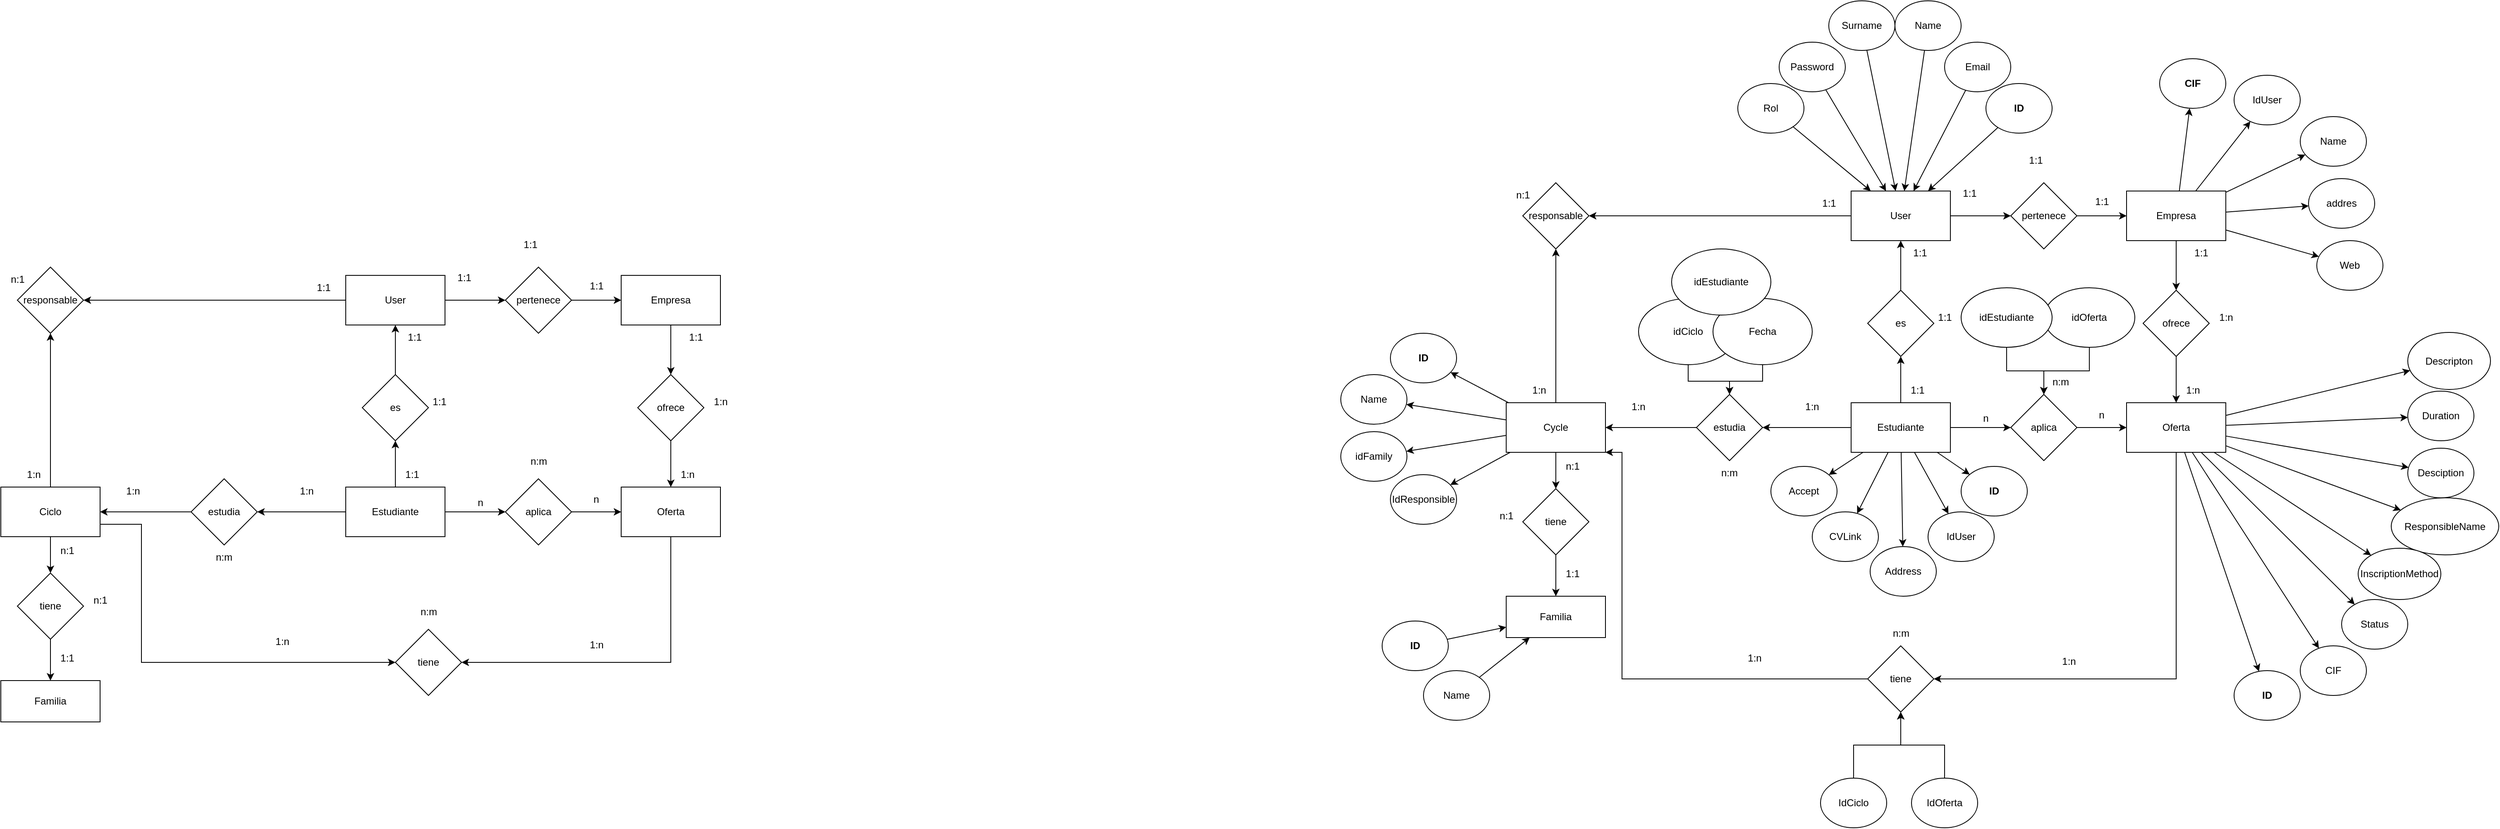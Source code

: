<mxfile version="23.1.1" type="google">
  <diagram name="Página-1" id="j764sksqGZ8H40PitBxH">
    <mxGraphModel grid="1" page="1" gridSize="10" guides="1" tooltips="1" connect="1" arrows="1" fold="1" pageScale="1" pageWidth="827" pageHeight="1169" math="0" shadow="0">
      <root>
        <mxCell id="0" />
        <mxCell id="1" parent="0" />
        <mxCell id="pHXPNZ5j25b4ujKLk7lZ-5" value="&lt;b&gt;ID&lt;/b&gt;" style="ellipse;whiteSpace=wrap;html=1;" vertex="1" parent="1">
          <mxGeometry x="870" y="-1000" width="80" height="60" as="geometry" />
        </mxCell>
        <mxCell id="pHXPNZ5j25b4ujKLk7lZ-6" value="Email" style="ellipse;whiteSpace=wrap;html=1;" vertex="1" parent="1">
          <mxGeometry x="820" y="-1050" width="80" height="60" as="geometry" />
        </mxCell>
        <mxCell id="pHXPNZ5j25b4ujKLk7lZ-7" value="Password" style="ellipse;whiteSpace=wrap;html=1;" vertex="1" parent="1">
          <mxGeometry x="620" y="-1050" width="80" height="60" as="geometry" />
        </mxCell>
        <mxCell id="pHXPNZ5j25b4ujKLk7lZ-8" value="Name" style="ellipse;whiteSpace=wrap;html=1;" vertex="1" parent="1">
          <mxGeometry x="760" y="-1100" width="80" height="60" as="geometry" />
        </mxCell>
        <mxCell id="pHXPNZ5j25b4ujKLk7lZ-9" value="Surname" style="ellipse;whiteSpace=wrap;html=1;" vertex="1" parent="1">
          <mxGeometry x="680" y="-1100" width="80" height="60" as="geometry" />
        </mxCell>
        <mxCell id="tXu1NlMXjpgd88Qvgdrq-32" style="edgeStyle=orthogonalEdgeStyle;rounded=0;orthogonalLoop=1;jettySize=auto;html=1;exitX=0.5;exitY=1;exitDx=0;exitDy=0;entryX=0.5;entryY=0;entryDx=0;entryDy=0;" edge="1" parent="1" source="tXu1NlMXjpgd88Qvgdrq-12" target="tXu1NlMXjpgd88Qvgdrq-27">
          <mxGeometry relative="1" as="geometry" />
        </mxCell>
        <mxCell id="piKUdv0pTju3XcS0q2Fw-7" style="edgeStyle=orthogonalEdgeStyle;rounded=0;orthogonalLoop=1;jettySize=auto;html=1;" edge="1" parent="1" source="tXu1NlMXjpgd88Qvgdrq-12" target="piKUdv0pTju3XcS0q2Fw-6">
          <mxGeometry relative="1" as="geometry" />
        </mxCell>
        <mxCell id="tXu1NlMXjpgd88Qvgdrq-12" value="Cycle" style="rounded=0;whiteSpace=wrap;html=1;" vertex="1" parent="1">
          <mxGeometry x="290" y="-614" width="120" height="60" as="geometry" />
        </mxCell>
        <mxCell id="DS8wdHcVeTT3jQcFChYH-9" style="edgeStyle=orthogonalEdgeStyle;rounded=0;orthogonalLoop=1;jettySize=auto;html=1;exitX=0;exitY=0.5;exitDx=0;exitDy=0;entryX=1;entryY=0.5;entryDx=0;entryDy=0;" edge="1" parent="1" source="tXu1NlMXjpgd88Qvgdrq-13" target="tXu1NlMXjpgd88Qvgdrq-12">
          <mxGeometry relative="1" as="geometry" />
        </mxCell>
        <mxCell id="tXu1NlMXjpgd88Qvgdrq-13" value="estudia" style="rhombus;whiteSpace=wrap;html=1;" vertex="1" parent="1">
          <mxGeometry x="520" y="-624" width="80" height="80" as="geometry" />
        </mxCell>
        <mxCell id="tXu1NlMXjpgd88Qvgdrq-16" style="edgeStyle=orthogonalEdgeStyle;rounded=0;orthogonalLoop=1;jettySize=auto;html=1;exitX=0;exitY=0.5;exitDx=0;exitDy=0;entryX=1;entryY=0.5;entryDx=0;entryDy=0;" edge="1" parent="1" source="tXu1NlMXjpgd88Qvgdrq-14" target="tXu1NlMXjpgd88Qvgdrq-13">
          <mxGeometry relative="1" as="geometry" />
        </mxCell>
        <mxCell id="tXu1NlMXjpgd88Qvgdrq-35" style="edgeStyle=orthogonalEdgeStyle;rounded=0;orthogonalLoop=1;jettySize=auto;html=1;exitX=1;exitY=0.5;exitDx=0;exitDy=0;entryX=0;entryY=0.5;entryDx=0;entryDy=0;" edge="1" parent="1" source="tXu1NlMXjpgd88Qvgdrq-14" target="tXu1NlMXjpgd88Qvgdrq-34">
          <mxGeometry relative="1" as="geometry" />
        </mxCell>
        <mxCell id="DS8wdHcVeTT3jQcFChYH-5" style="edgeStyle=orthogonalEdgeStyle;rounded=0;orthogonalLoop=1;jettySize=auto;html=1;exitX=0.5;exitY=0;exitDx=0;exitDy=0;entryX=0.5;entryY=1;entryDx=0;entryDy=0;" edge="1" parent="1" source="tXu1NlMXjpgd88Qvgdrq-14" target="tXu1NlMXjpgd88Qvgdrq-18">
          <mxGeometry relative="1" as="geometry" />
        </mxCell>
        <mxCell id="tXu1NlMXjpgd88Qvgdrq-14" value="Estudiante" style="rounded=0;whiteSpace=wrap;html=1;" vertex="1" parent="1">
          <mxGeometry x="707" y="-614" width="120" height="60" as="geometry" />
        </mxCell>
        <mxCell id="pHXPNZ5j25b4ujKLk7lZ-33" value="Rol" style="ellipse;whiteSpace=wrap;html=1;" vertex="1" parent="1">
          <mxGeometry x="570" y="-1000" width="80" height="60" as="geometry" />
        </mxCell>
        <mxCell id="DS8wdHcVeTT3jQcFChYH-1" style="edgeStyle=orthogonalEdgeStyle;rounded=0;orthogonalLoop=1;jettySize=auto;html=1;exitX=1;exitY=0.5;exitDx=0;exitDy=0;entryX=0;entryY=0.5;entryDx=0;entryDy=0;" edge="1" parent="1" source="tXu1NlMXjpgd88Qvgdrq-17" target="tXu1NlMXjpgd88Qvgdrq-20">
          <mxGeometry relative="1" as="geometry" />
        </mxCell>
        <mxCell id="piKUdv0pTju3XcS0q2Fw-8" style="edgeStyle=orthogonalEdgeStyle;rounded=0;orthogonalLoop=1;jettySize=auto;html=1;entryX=1;entryY=0.5;entryDx=0;entryDy=0;" edge="1" parent="1" source="tXu1NlMXjpgd88Qvgdrq-17" target="piKUdv0pTju3XcS0q2Fw-6">
          <mxGeometry relative="1" as="geometry" />
        </mxCell>
        <mxCell id="tXu1NlMXjpgd88Qvgdrq-17" value="User" style="rounded=0;whiteSpace=wrap;html=1;" vertex="1" parent="1">
          <mxGeometry x="707" y="-870" width="120" height="60" as="geometry" />
        </mxCell>
        <mxCell id="DS8wdHcVeTT3jQcFChYH-13" style="edgeStyle=orthogonalEdgeStyle;rounded=0;orthogonalLoop=1;jettySize=auto;html=1;exitX=0.5;exitY=0;exitDx=0;exitDy=0;entryX=0.5;entryY=1;entryDx=0;entryDy=0;" edge="1" parent="1" source="tXu1NlMXjpgd88Qvgdrq-18" target="tXu1NlMXjpgd88Qvgdrq-17">
          <mxGeometry relative="1" as="geometry" />
        </mxCell>
        <mxCell id="tXu1NlMXjpgd88Qvgdrq-18" value="es" style="rhombus;whiteSpace=wrap;html=1;" vertex="1" parent="1">
          <mxGeometry x="727" y="-750" width="80" height="80" as="geometry" />
        </mxCell>
        <mxCell id="DS8wdHcVeTT3jQcFChYH-6" style="edgeStyle=orthogonalEdgeStyle;rounded=0;orthogonalLoop=1;jettySize=auto;html=1;exitX=0.5;exitY=1;exitDx=0;exitDy=0;entryX=0.5;entryY=0;entryDx=0;entryDy=0;" edge="1" parent="1" source="tXu1NlMXjpgd88Qvgdrq-19" target="tXu1NlMXjpgd88Qvgdrq-23">
          <mxGeometry relative="1" as="geometry" />
        </mxCell>
        <mxCell id="tXu1NlMXjpgd88Qvgdrq-19" value="Empresa" style="rounded=0;whiteSpace=wrap;html=1;" vertex="1" parent="1">
          <mxGeometry x="1040" y="-870" width="120" height="60" as="geometry" />
        </mxCell>
        <mxCell id="DS8wdHcVeTT3jQcFChYH-11" style="edgeStyle=orthogonalEdgeStyle;rounded=0;orthogonalLoop=1;jettySize=auto;html=1;exitX=1;exitY=0.5;exitDx=0;exitDy=0;entryX=0;entryY=0.5;entryDx=0;entryDy=0;" edge="1" parent="1" source="tXu1NlMXjpgd88Qvgdrq-20" target="tXu1NlMXjpgd88Qvgdrq-19">
          <mxGeometry relative="1" as="geometry" />
        </mxCell>
        <mxCell id="tXu1NlMXjpgd88Qvgdrq-20" value="pertenece" style="rhombus;whiteSpace=wrap;html=1;" vertex="1" parent="1">
          <mxGeometry x="900" y="-880" width="80" height="80" as="geometry" />
        </mxCell>
        <mxCell id="tXu1NlMXjpgd88Qvgdrq-21" value="Familia" style="rounded=0;whiteSpace=wrap;html=1;" vertex="1" parent="1">
          <mxGeometry x="290" y="-380" width="120" height="50" as="geometry" />
        </mxCell>
        <mxCell id="nVbLPg-vOo8h20tSSjYk-2" style="edgeStyle=orthogonalEdgeStyle;rounded=0;orthogonalLoop=1;jettySize=auto;html=1;exitX=0.5;exitY=1;exitDx=0;exitDy=0;entryX=1;entryY=0.5;entryDx=0;entryDy=0;" edge="1" parent="1" source="tXu1NlMXjpgd88Qvgdrq-22" target="nVbLPg-vOo8h20tSSjYk-1">
          <mxGeometry relative="1" as="geometry" />
        </mxCell>
        <mxCell id="tXu1NlMXjpgd88Qvgdrq-22" value="Oferta" style="rounded=0;whiteSpace=wrap;html=1;" vertex="1" parent="1">
          <mxGeometry x="1040" y="-614" width="120" height="60" as="geometry" />
        </mxCell>
        <mxCell id="DS8wdHcVeTT3jQcFChYH-7" style="edgeStyle=orthogonalEdgeStyle;rounded=0;orthogonalLoop=1;jettySize=auto;html=1;exitX=0.5;exitY=1;exitDx=0;exitDy=0;entryX=0.5;entryY=0;entryDx=0;entryDy=0;" edge="1" parent="1" source="tXu1NlMXjpgd88Qvgdrq-23" target="tXu1NlMXjpgd88Qvgdrq-22">
          <mxGeometry relative="1" as="geometry" />
        </mxCell>
        <mxCell id="tXu1NlMXjpgd88Qvgdrq-23" value="ofrece" style="rhombus;whiteSpace=wrap;html=1;" vertex="1" parent="1">
          <mxGeometry x="1060" y="-750" width="80" height="80" as="geometry" />
        </mxCell>
        <mxCell id="pHXPNZ5j25b4ujKLk7lZ-37" style="edgeStyle=orthogonalEdgeStyle;rounded=0;orthogonalLoop=1;jettySize=auto;html=1;" edge="1" parent="1" source="tXu1NlMXjpgd88Qvgdrq-24" target="tXu1NlMXjpgd88Qvgdrq-13">
          <mxGeometry relative="1" as="geometry" />
        </mxCell>
        <mxCell id="tXu1NlMXjpgd88Qvgdrq-24" value="idCiclo" style="ellipse;whiteSpace=wrap;html=1;" vertex="1" parent="1">
          <mxGeometry x="450" y="-740" width="120" height="80" as="geometry" />
        </mxCell>
        <mxCell id="pHXPNZ5j25b4ujKLk7lZ-36" style="edgeStyle=orthogonalEdgeStyle;rounded=0;orthogonalLoop=1;jettySize=auto;html=1;" edge="1" parent="1" source="pHXPNZ5j25b4ujKLk7lZ-35" target="tXu1NlMXjpgd88Qvgdrq-13">
          <mxGeometry relative="1" as="geometry" />
        </mxCell>
        <mxCell id="pHXPNZ5j25b4ujKLk7lZ-35" value="Fecha" style="ellipse;whiteSpace=wrap;html=1;" vertex="1" parent="1">
          <mxGeometry x="540" y="-740" width="120" height="80" as="geometry" />
        </mxCell>
        <mxCell id="tXu1NlMXjpgd88Qvgdrq-27" value="tiene" style="rhombus;whiteSpace=wrap;html=1;" vertex="1" parent="1">
          <mxGeometry x="310" y="-510" width="80" height="80" as="geometry" />
        </mxCell>
        <mxCell id="tXu1NlMXjpgd88Qvgdrq-28" value="1:n" style="text;html=1;strokeColor=none;fillColor=none;align=center;verticalAlign=middle;whiteSpace=wrap;rounded=0;" vertex="1" parent="1">
          <mxGeometry x="300" y="-644" width="60" height="30" as="geometry" />
        </mxCell>
        <mxCell id="tXu1NlMXjpgd88Qvgdrq-29" value="n:m" style="text;html=1;strokeColor=none;fillColor=none;align=center;verticalAlign=middle;whiteSpace=wrap;rounded=0;" vertex="1" parent="1">
          <mxGeometry x="530" y="-544" width="60" height="30" as="geometry" />
        </mxCell>
        <mxCell id="tXu1NlMXjpgd88Qvgdrq-30" value="1:n" style="text;html=1;strokeColor=none;fillColor=none;align=center;verticalAlign=middle;whiteSpace=wrap;rounded=0;" vertex="1" parent="1">
          <mxGeometry x="630" y="-624" width="60" height="30" as="geometry" />
        </mxCell>
        <mxCell id="tXu1NlMXjpgd88Qvgdrq-31" value="1:n" style="text;html=1;strokeColor=none;fillColor=none;align=center;verticalAlign=middle;whiteSpace=wrap;rounded=0;" vertex="1" parent="1">
          <mxGeometry x="420" y="-624" width="60" height="30" as="geometry" />
        </mxCell>
        <mxCell id="DS8wdHcVeTT3jQcFChYH-8" style="edgeStyle=orthogonalEdgeStyle;rounded=0;orthogonalLoop=1;jettySize=auto;html=1;exitX=1;exitY=0.5;exitDx=0;exitDy=0;entryX=0;entryY=0.5;entryDx=0;entryDy=0;" edge="1" parent="1" source="tXu1NlMXjpgd88Qvgdrq-34" target="tXu1NlMXjpgd88Qvgdrq-22">
          <mxGeometry relative="1" as="geometry" />
        </mxCell>
        <mxCell id="tXu1NlMXjpgd88Qvgdrq-34" value="aplica" style="rhombus;whiteSpace=wrap;html=1;" vertex="1" parent="1">
          <mxGeometry x="900" y="-624" width="80" height="80" as="geometry" />
        </mxCell>
        <mxCell id="tXu1NlMXjpgd88Qvgdrq-37" value="n" style="text;html=1;strokeColor=none;fillColor=none;align=center;verticalAlign=middle;whiteSpace=wrap;rounded=0;" vertex="1" parent="1">
          <mxGeometry x="840" y="-610" width="60" height="30" as="geometry" />
        </mxCell>
        <mxCell id="tXu1NlMXjpgd88Qvgdrq-38" value="n" style="text;html=1;strokeColor=none;fillColor=none;align=center;verticalAlign=middle;whiteSpace=wrap;rounded=0;" vertex="1" parent="1">
          <mxGeometry x="980" y="-614" width="60" height="30" as="geometry" />
        </mxCell>
        <mxCell id="tXu1NlMXjpgd88Qvgdrq-39" value="idEstudiante" style="ellipse;whiteSpace=wrap;html=1;" vertex="1" parent="1">
          <mxGeometry x="490" y="-800" width="120" height="80" as="geometry" />
        </mxCell>
        <mxCell id="piKUdv0pTju3XcS0q2Fw-185" style="edgeStyle=orthogonalEdgeStyle;rounded=0;orthogonalLoop=1;jettySize=auto;html=1;" edge="1" parent="1" source="tXu1NlMXjpgd88Qvgdrq-40" target="tXu1NlMXjpgd88Qvgdrq-34">
          <mxGeometry relative="1" as="geometry" />
        </mxCell>
        <mxCell id="tXu1NlMXjpgd88Qvgdrq-40" value="idOferta" style="ellipse;whiteSpace=wrap;html=1;" vertex="1" parent="1">
          <mxGeometry x="940" y="-753" width="110" height="72" as="geometry" />
        </mxCell>
        <mxCell id="piKUdv0pTju3XcS0q2Fw-184" style="edgeStyle=orthogonalEdgeStyle;rounded=0;orthogonalLoop=1;jettySize=auto;html=1;" edge="1" parent="1" source="tXu1NlMXjpgd88Qvgdrq-41" target="tXu1NlMXjpgd88Qvgdrq-34">
          <mxGeometry relative="1" as="geometry" />
        </mxCell>
        <mxCell id="tXu1NlMXjpgd88Qvgdrq-41" value="idEstudiante" style="ellipse;whiteSpace=wrap;html=1;" vertex="1" parent="1">
          <mxGeometry x="840" y="-753" width="110" height="72" as="geometry" />
        </mxCell>
        <mxCell id="DS8wdHcVeTT3jQcFChYH-10" style="edgeStyle=orthogonalEdgeStyle;rounded=0;orthogonalLoop=1;jettySize=auto;html=1;exitX=0.5;exitY=1;exitDx=0;exitDy=0;entryX=0.5;entryY=0;entryDx=0;entryDy=0;" edge="1" parent="1" source="tXu1NlMXjpgd88Qvgdrq-27" target="tXu1NlMXjpgd88Qvgdrq-21">
          <mxGeometry relative="1" as="geometry" />
        </mxCell>
        <mxCell id="piKUdv0pTju3XcS0q2Fw-4" value="1:1" style="text;html=1;align=center;verticalAlign=middle;resizable=0;points=[];autosize=1;strokeColor=none;fillColor=none;" vertex="1" parent="1">
          <mxGeometry x="660" y="-870" width="40" height="30" as="geometry" />
        </mxCell>
        <mxCell id="piKUdv0pTju3XcS0q2Fw-6" value="responsable" style="rhombus;whiteSpace=wrap;html=1;" vertex="1" parent="1">
          <mxGeometry x="310" y="-880" width="80" height="80" as="geometry" />
        </mxCell>
        <mxCell id="piKUdv0pTju3XcS0q2Fw-9" value="n:1" style="text;html=1;align=center;verticalAlign=middle;resizable=0;points=[];autosize=1;strokeColor=none;fillColor=none;" vertex="1" parent="1">
          <mxGeometry x="290" y="-880" width="40" height="30" as="geometry" />
        </mxCell>
        <mxCell id="piKUdv0pTju3XcS0q2Fw-10" value="1:n" style="text;html=1;align=center;verticalAlign=middle;resizable=0;points=[];autosize=1;strokeColor=none;fillColor=none;" vertex="1" parent="1">
          <mxGeometry x="1100" y="-644" width="40" height="30" as="geometry" />
        </mxCell>
        <mxCell id="piKUdv0pTju3XcS0q2Fw-11" value="1:1" style="text;html=1;align=center;verticalAlign=middle;resizable=0;points=[];autosize=1;strokeColor=none;fillColor=none;" vertex="1" parent="1">
          <mxGeometry x="1110" y="-810" width="40" height="30" as="geometry" />
        </mxCell>
        <mxCell id="piKUdv0pTju3XcS0q2Fw-12" value="1:n" style="text;html=1;align=center;verticalAlign=middle;resizable=0;points=[];autosize=1;strokeColor=none;fillColor=none;" vertex="1" parent="1">
          <mxGeometry x="1140" y="-732" width="40" height="30" as="geometry" />
        </mxCell>
        <mxCell id="piKUdv0pTju3XcS0q2Fw-13" value="n:m" style="text;html=1;align=center;verticalAlign=middle;resizable=0;points=[];autosize=1;strokeColor=none;fillColor=none;" vertex="1" parent="1">
          <mxGeometry x="940" y="-654" width="40" height="30" as="geometry" />
        </mxCell>
        <mxCell id="piKUdv0pTju3XcS0q2Fw-14" value="1:1" style="text;html=1;align=center;verticalAlign=middle;resizable=0;points=[];autosize=1;strokeColor=none;fillColor=none;" vertex="1" parent="1">
          <mxGeometry x="830" y="-882" width="40" height="30" as="geometry" />
        </mxCell>
        <mxCell id="piKUdv0pTju3XcS0q2Fw-15" value="1:1" style="text;html=1;align=center;verticalAlign=middle;resizable=0;points=[];autosize=1;strokeColor=none;fillColor=none;" vertex="1" parent="1">
          <mxGeometry x="990" y="-872" width="40" height="30" as="geometry" />
        </mxCell>
        <mxCell id="piKUdv0pTju3XcS0q2Fw-16" value="1:1" style="text;html=1;align=center;verticalAlign=middle;resizable=0;points=[];autosize=1;strokeColor=none;fillColor=none;" vertex="1" parent="1">
          <mxGeometry x="910" y="-922" width="40" height="30" as="geometry" />
        </mxCell>
        <mxCell id="piKUdv0pTju3XcS0q2Fw-17" value="1:1" style="text;html=1;align=center;verticalAlign=middle;resizable=0;points=[];autosize=1;strokeColor=none;fillColor=none;" vertex="1" parent="1">
          <mxGeometry x="770" y="-810" width="40" height="30" as="geometry" />
        </mxCell>
        <mxCell id="piKUdv0pTju3XcS0q2Fw-18" value="1:1" style="text;html=1;align=center;verticalAlign=middle;resizable=0;points=[];autosize=1;strokeColor=none;fillColor=none;" vertex="1" parent="1">
          <mxGeometry x="800" y="-732" width="40" height="30" as="geometry" />
        </mxCell>
        <mxCell id="piKUdv0pTju3XcS0q2Fw-19" value="1:1" style="text;html=1;align=center;verticalAlign=middle;resizable=0;points=[];autosize=1;strokeColor=none;fillColor=none;" vertex="1" parent="1">
          <mxGeometry x="767" y="-644" width="40" height="30" as="geometry" />
        </mxCell>
        <mxCell id="piKUdv0pTju3XcS0q2Fw-20" value="n:1" style="text;html=1;align=center;verticalAlign=middle;resizable=0;points=[];autosize=1;strokeColor=none;fillColor=none;" vertex="1" parent="1">
          <mxGeometry x="350" y="-552" width="40" height="30" as="geometry" />
        </mxCell>
        <mxCell id="piKUdv0pTju3XcS0q2Fw-23" value="1:1" style="text;html=1;align=center;verticalAlign=middle;resizable=0;points=[];autosize=1;strokeColor=none;fillColor=none;" vertex="1" parent="1">
          <mxGeometry x="350" y="-422" width="40" height="30" as="geometry" />
        </mxCell>
        <mxCell id="piKUdv0pTju3XcS0q2Fw-24" value="n:1" style="text;html=1;align=center;verticalAlign=middle;resizable=0;points=[];autosize=1;strokeColor=none;fillColor=none;" vertex="1" parent="1">
          <mxGeometry x="270" y="-492" width="40" height="30" as="geometry" />
        </mxCell>
        <mxCell id="piKUdv0pTju3XcS0q2Fw-83" style="edgeStyle=orthogonalEdgeStyle;rounded=0;orthogonalLoop=1;jettySize=auto;html=1;exitX=0.5;exitY=1;exitDx=0;exitDy=0;entryX=0.5;entryY=0;entryDx=0;entryDy=0;" edge="1" parent="1" source="piKUdv0pTju3XcS0q2Fw-85" target="piKUdv0pTju3XcS0q2Fw-109">
          <mxGeometry relative="1" as="geometry" />
        </mxCell>
        <mxCell id="piKUdv0pTju3XcS0q2Fw-84" style="edgeStyle=orthogonalEdgeStyle;rounded=0;orthogonalLoop=1;jettySize=auto;html=1;" edge="1" parent="1" source="piKUdv0pTju3XcS0q2Fw-85" target="piKUdv0pTju3XcS0q2Fw-125">
          <mxGeometry relative="1" as="geometry" />
        </mxCell>
        <mxCell id="tksJdnmdLdXv5CILVTuu-5" style="edgeStyle=orthogonalEdgeStyle;rounded=0;orthogonalLoop=1;jettySize=auto;html=1;exitX=1;exitY=0.75;exitDx=0;exitDy=0;entryX=0;entryY=0.5;entryDx=0;entryDy=0;" edge="1" parent="1" source="piKUdv0pTju3XcS0q2Fw-85" target="tksJdnmdLdXv5CILVTuu-1">
          <mxGeometry relative="1" as="geometry">
            <Array as="points">
              <mxPoint x="-1360" y="-467" />
              <mxPoint x="-1360" y="-300" />
            </Array>
          </mxGeometry>
        </mxCell>
        <mxCell id="piKUdv0pTju3XcS0q2Fw-85" value="Ciclo" style="rounded=0;whiteSpace=wrap;html=1;" vertex="1" parent="1">
          <mxGeometry x="-1530" y="-512" width="120" height="60" as="geometry" />
        </mxCell>
        <mxCell id="piKUdv0pTju3XcS0q2Fw-86" style="edgeStyle=orthogonalEdgeStyle;rounded=0;orthogonalLoop=1;jettySize=auto;html=1;exitX=0;exitY=0.5;exitDx=0;exitDy=0;entryX=1;entryY=0.5;entryDx=0;entryDy=0;" edge="1" parent="1" source="piKUdv0pTju3XcS0q2Fw-87" target="piKUdv0pTju3XcS0q2Fw-85">
          <mxGeometry relative="1" as="geometry" />
        </mxCell>
        <mxCell id="piKUdv0pTju3XcS0q2Fw-87" value="estudia" style="rhombus;whiteSpace=wrap;html=1;" vertex="1" parent="1">
          <mxGeometry x="-1300" y="-522" width="80" height="80" as="geometry" />
        </mxCell>
        <mxCell id="piKUdv0pTju3XcS0q2Fw-88" style="edgeStyle=orthogonalEdgeStyle;rounded=0;orthogonalLoop=1;jettySize=auto;html=1;exitX=0;exitY=0.5;exitDx=0;exitDy=0;entryX=1;entryY=0.5;entryDx=0;entryDy=0;" edge="1" parent="1" source="piKUdv0pTju3XcS0q2Fw-91" target="piKUdv0pTju3XcS0q2Fw-87">
          <mxGeometry relative="1" as="geometry" />
        </mxCell>
        <mxCell id="piKUdv0pTju3XcS0q2Fw-89" style="edgeStyle=orthogonalEdgeStyle;rounded=0;orthogonalLoop=1;jettySize=auto;html=1;exitX=1;exitY=0.5;exitDx=0;exitDy=0;entryX=0;entryY=0.5;entryDx=0;entryDy=0;" edge="1" parent="1" source="piKUdv0pTju3XcS0q2Fw-91" target="piKUdv0pTju3XcS0q2Fw-115">
          <mxGeometry relative="1" as="geometry" />
        </mxCell>
        <mxCell id="piKUdv0pTju3XcS0q2Fw-90" style="edgeStyle=orthogonalEdgeStyle;rounded=0;orthogonalLoop=1;jettySize=auto;html=1;exitX=0.5;exitY=0;exitDx=0;exitDy=0;entryX=0.5;entryY=1;entryDx=0;entryDy=0;" edge="1" parent="1" source="piKUdv0pTju3XcS0q2Fw-91" target="piKUdv0pTju3XcS0q2Fw-96">
          <mxGeometry relative="1" as="geometry" />
        </mxCell>
        <mxCell id="piKUdv0pTju3XcS0q2Fw-91" value="Estudiante" style="rounded=0;whiteSpace=wrap;html=1;" vertex="1" parent="1">
          <mxGeometry x="-1113" y="-512" width="120" height="60" as="geometry" />
        </mxCell>
        <mxCell id="piKUdv0pTju3XcS0q2Fw-92" style="edgeStyle=orthogonalEdgeStyle;rounded=0;orthogonalLoop=1;jettySize=auto;html=1;exitX=1;exitY=0.5;exitDx=0;exitDy=0;entryX=0;entryY=0.5;entryDx=0;entryDy=0;" edge="1" parent="1" source="piKUdv0pTju3XcS0q2Fw-94" target="piKUdv0pTju3XcS0q2Fw-100">
          <mxGeometry relative="1" as="geometry" />
        </mxCell>
        <mxCell id="piKUdv0pTju3XcS0q2Fw-93" style="edgeStyle=orthogonalEdgeStyle;rounded=0;orthogonalLoop=1;jettySize=auto;html=1;entryX=1;entryY=0.5;entryDx=0;entryDy=0;" edge="1" parent="1" source="piKUdv0pTju3XcS0q2Fw-94" target="piKUdv0pTju3XcS0q2Fw-125">
          <mxGeometry relative="1" as="geometry" />
        </mxCell>
        <mxCell id="piKUdv0pTju3XcS0q2Fw-94" value="User" style="rounded=0;whiteSpace=wrap;html=1;" vertex="1" parent="1">
          <mxGeometry x="-1113" y="-768" width="120" height="60" as="geometry" />
        </mxCell>
        <mxCell id="piKUdv0pTju3XcS0q2Fw-95" style="edgeStyle=orthogonalEdgeStyle;rounded=0;orthogonalLoop=1;jettySize=auto;html=1;exitX=0.5;exitY=0;exitDx=0;exitDy=0;entryX=0.5;entryY=1;entryDx=0;entryDy=0;" edge="1" parent="1" source="piKUdv0pTju3XcS0q2Fw-96" target="piKUdv0pTju3XcS0q2Fw-94">
          <mxGeometry relative="1" as="geometry" />
        </mxCell>
        <mxCell id="piKUdv0pTju3XcS0q2Fw-96" value="es" style="rhombus;whiteSpace=wrap;html=1;" vertex="1" parent="1">
          <mxGeometry x="-1093" y="-648" width="80" height="80" as="geometry" />
        </mxCell>
        <mxCell id="piKUdv0pTju3XcS0q2Fw-97" style="edgeStyle=orthogonalEdgeStyle;rounded=0;orthogonalLoop=1;jettySize=auto;html=1;exitX=0.5;exitY=1;exitDx=0;exitDy=0;entryX=0.5;entryY=0;entryDx=0;entryDy=0;" edge="1" parent="1" source="piKUdv0pTju3XcS0q2Fw-98" target="piKUdv0pTju3XcS0q2Fw-104">
          <mxGeometry relative="1" as="geometry" />
        </mxCell>
        <mxCell id="piKUdv0pTju3XcS0q2Fw-98" value="Empresa" style="rounded=0;whiteSpace=wrap;html=1;" vertex="1" parent="1">
          <mxGeometry x="-780" y="-768" width="120" height="60" as="geometry" />
        </mxCell>
        <mxCell id="piKUdv0pTju3XcS0q2Fw-99" style="edgeStyle=orthogonalEdgeStyle;rounded=0;orthogonalLoop=1;jettySize=auto;html=1;exitX=1;exitY=0.5;exitDx=0;exitDy=0;entryX=0;entryY=0.5;entryDx=0;entryDy=0;" edge="1" parent="1" source="piKUdv0pTju3XcS0q2Fw-100" target="piKUdv0pTju3XcS0q2Fw-98">
          <mxGeometry relative="1" as="geometry" />
        </mxCell>
        <mxCell id="piKUdv0pTju3XcS0q2Fw-100" value="pertenece" style="rhombus;whiteSpace=wrap;html=1;" vertex="1" parent="1">
          <mxGeometry x="-920" y="-778" width="80" height="80" as="geometry" />
        </mxCell>
        <mxCell id="piKUdv0pTju3XcS0q2Fw-101" value="Familia" style="rounded=0;whiteSpace=wrap;html=1;" vertex="1" parent="1">
          <mxGeometry x="-1530" y="-278" width="120" height="50" as="geometry" />
        </mxCell>
        <mxCell id="tksJdnmdLdXv5CILVTuu-6" style="edgeStyle=orthogonalEdgeStyle;rounded=0;orthogonalLoop=1;jettySize=auto;html=1;exitX=0.5;exitY=1;exitDx=0;exitDy=0;entryX=1;entryY=0.5;entryDx=0;entryDy=0;" edge="1" parent="1" source="piKUdv0pTju3XcS0q2Fw-102" target="tksJdnmdLdXv5CILVTuu-1">
          <mxGeometry relative="1" as="geometry" />
        </mxCell>
        <mxCell id="piKUdv0pTju3XcS0q2Fw-102" value="Oferta" style="rounded=0;whiteSpace=wrap;html=1;" vertex="1" parent="1">
          <mxGeometry x="-780" y="-512" width="120" height="60" as="geometry" />
        </mxCell>
        <mxCell id="piKUdv0pTju3XcS0q2Fw-103" style="edgeStyle=orthogonalEdgeStyle;rounded=0;orthogonalLoop=1;jettySize=auto;html=1;exitX=0.5;exitY=1;exitDx=0;exitDy=0;entryX=0.5;entryY=0;entryDx=0;entryDy=0;" edge="1" parent="1" source="piKUdv0pTju3XcS0q2Fw-104" target="piKUdv0pTju3XcS0q2Fw-102">
          <mxGeometry relative="1" as="geometry" />
        </mxCell>
        <mxCell id="piKUdv0pTju3XcS0q2Fw-104" value="ofrece" style="rhombus;whiteSpace=wrap;html=1;" vertex="1" parent="1">
          <mxGeometry x="-760" y="-648" width="80" height="80" as="geometry" />
        </mxCell>
        <mxCell id="piKUdv0pTju3XcS0q2Fw-109" value="tiene" style="rhombus;whiteSpace=wrap;html=1;" vertex="1" parent="1">
          <mxGeometry x="-1510" y="-408" width="80" height="80" as="geometry" />
        </mxCell>
        <mxCell id="piKUdv0pTju3XcS0q2Fw-110" value="1:n" style="text;html=1;strokeColor=none;fillColor=none;align=center;verticalAlign=middle;whiteSpace=wrap;rounded=0;" vertex="1" parent="1">
          <mxGeometry x="-1520" y="-542" width="60" height="30" as="geometry" />
        </mxCell>
        <mxCell id="piKUdv0pTju3XcS0q2Fw-111" value="n:m" style="text;html=1;strokeColor=none;fillColor=none;align=center;verticalAlign=middle;whiteSpace=wrap;rounded=0;" vertex="1" parent="1">
          <mxGeometry x="-1290" y="-442" width="60" height="30" as="geometry" />
        </mxCell>
        <mxCell id="piKUdv0pTju3XcS0q2Fw-112" value="1:n" style="text;html=1;strokeColor=none;fillColor=none;align=center;verticalAlign=middle;whiteSpace=wrap;rounded=0;" vertex="1" parent="1">
          <mxGeometry x="-1190" y="-522" width="60" height="30" as="geometry" />
        </mxCell>
        <mxCell id="piKUdv0pTju3XcS0q2Fw-113" value="1:n" style="text;html=1;strokeColor=none;fillColor=none;align=center;verticalAlign=middle;whiteSpace=wrap;rounded=0;" vertex="1" parent="1">
          <mxGeometry x="-1400" y="-522" width="60" height="30" as="geometry" />
        </mxCell>
        <mxCell id="piKUdv0pTju3XcS0q2Fw-114" style="edgeStyle=orthogonalEdgeStyle;rounded=0;orthogonalLoop=1;jettySize=auto;html=1;exitX=1;exitY=0.5;exitDx=0;exitDy=0;entryX=0;entryY=0.5;entryDx=0;entryDy=0;" edge="1" parent="1" source="piKUdv0pTju3XcS0q2Fw-115" target="piKUdv0pTju3XcS0q2Fw-102">
          <mxGeometry relative="1" as="geometry" />
        </mxCell>
        <mxCell id="piKUdv0pTju3XcS0q2Fw-115" value="aplica" style="rhombus;whiteSpace=wrap;html=1;" vertex="1" parent="1">
          <mxGeometry x="-920" y="-522" width="80" height="80" as="geometry" />
        </mxCell>
        <mxCell id="piKUdv0pTju3XcS0q2Fw-116" value="n" style="text;html=1;strokeColor=none;fillColor=none;align=center;verticalAlign=middle;whiteSpace=wrap;rounded=0;" vertex="1" parent="1">
          <mxGeometry x="-980" y="-508" width="60" height="30" as="geometry" />
        </mxCell>
        <mxCell id="piKUdv0pTju3XcS0q2Fw-117" value="n" style="text;html=1;strokeColor=none;fillColor=none;align=center;verticalAlign=middle;whiteSpace=wrap;rounded=0;" vertex="1" parent="1">
          <mxGeometry x="-840" y="-512" width="60" height="30" as="geometry" />
        </mxCell>
        <mxCell id="piKUdv0pTju3XcS0q2Fw-123" style="edgeStyle=orthogonalEdgeStyle;rounded=0;orthogonalLoop=1;jettySize=auto;html=1;exitX=0.5;exitY=1;exitDx=0;exitDy=0;entryX=0.5;entryY=0;entryDx=0;entryDy=0;" edge="1" parent="1" source="piKUdv0pTju3XcS0q2Fw-109" target="piKUdv0pTju3XcS0q2Fw-101">
          <mxGeometry relative="1" as="geometry" />
        </mxCell>
        <mxCell id="piKUdv0pTju3XcS0q2Fw-124" value="1:1" style="text;html=1;align=center;verticalAlign=middle;resizable=0;points=[];autosize=1;strokeColor=none;fillColor=none;" vertex="1" parent="1">
          <mxGeometry x="-1160" y="-768" width="40" height="30" as="geometry" />
        </mxCell>
        <mxCell id="piKUdv0pTju3XcS0q2Fw-125" value="responsable" style="rhombus;whiteSpace=wrap;html=1;" vertex="1" parent="1">
          <mxGeometry x="-1510" y="-778" width="80" height="80" as="geometry" />
        </mxCell>
        <mxCell id="piKUdv0pTju3XcS0q2Fw-126" value="n:1" style="text;html=1;align=center;verticalAlign=middle;resizable=0;points=[];autosize=1;strokeColor=none;fillColor=none;" vertex="1" parent="1">
          <mxGeometry x="-1530" y="-778" width="40" height="30" as="geometry" />
        </mxCell>
        <mxCell id="piKUdv0pTju3XcS0q2Fw-127" value="1:n" style="text;html=1;align=center;verticalAlign=middle;resizable=0;points=[];autosize=1;strokeColor=none;fillColor=none;" vertex="1" parent="1">
          <mxGeometry x="-720" y="-542" width="40" height="30" as="geometry" />
        </mxCell>
        <mxCell id="piKUdv0pTju3XcS0q2Fw-128" value="1:1" style="text;html=1;align=center;verticalAlign=middle;resizable=0;points=[];autosize=1;strokeColor=none;fillColor=none;" vertex="1" parent="1">
          <mxGeometry x="-710" y="-708" width="40" height="30" as="geometry" />
        </mxCell>
        <mxCell id="piKUdv0pTju3XcS0q2Fw-129" value="1:n" style="text;html=1;align=center;verticalAlign=middle;resizable=0;points=[];autosize=1;strokeColor=none;fillColor=none;" vertex="1" parent="1">
          <mxGeometry x="-680" y="-630" width="40" height="30" as="geometry" />
        </mxCell>
        <mxCell id="piKUdv0pTju3XcS0q2Fw-130" value="n:m" style="text;html=1;align=center;verticalAlign=middle;resizable=0;points=[];autosize=1;strokeColor=none;fillColor=none;" vertex="1" parent="1">
          <mxGeometry x="-900" y="-558" width="40" height="30" as="geometry" />
        </mxCell>
        <mxCell id="piKUdv0pTju3XcS0q2Fw-131" value="1:1" style="text;html=1;align=center;verticalAlign=middle;resizable=0;points=[];autosize=1;strokeColor=none;fillColor=none;" vertex="1" parent="1">
          <mxGeometry x="-990" y="-780" width="40" height="30" as="geometry" />
        </mxCell>
        <mxCell id="piKUdv0pTju3XcS0q2Fw-132" value="1:1" style="text;html=1;align=center;verticalAlign=middle;resizable=0;points=[];autosize=1;strokeColor=none;fillColor=none;" vertex="1" parent="1">
          <mxGeometry x="-830" y="-770" width="40" height="30" as="geometry" />
        </mxCell>
        <mxCell id="piKUdv0pTju3XcS0q2Fw-133" value="1:1" style="text;html=1;align=center;verticalAlign=middle;resizable=0;points=[];autosize=1;strokeColor=none;fillColor=none;" vertex="1" parent="1">
          <mxGeometry x="-910" y="-820" width="40" height="30" as="geometry" />
        </mxCell>
        <mxCell id="piKUdv0pTju3XcS0q2Fw-134" value="1:1" style="text;html=1;align=center;verticalAlign=middle;resizable=0;points=[];autosize=1;strokeColor=none;fillColor=none;" vertex="1" parent="1">
          <mxGeometry x="-1050" y="-708" width="40" height="30" as="geometry" />
        </mxCell>
        <mxCell id="piKUdv0pTju3XcS0q2Fw-135" value="1:1" style="text;html=1;align=center;verticalAlign=middle;resizable=0;points=[];autosize=1;strokeColor=none;fillColor=none;" vertex="1" parent="1">
          <mxGeometry x="-1020" y="-630" width="40" height="30" as="geometry" />
        </mxCell>
        <mxCell id="piKUdv0pTju3XcS0q2Fw-136" value="1:1" style="text;html=1;align=center;verticalAlign=middle;resizable=0;points=[];autosize=1;strokeColor=none;fillColor=none;" vertex="1" parent="1">
          <mxGeometry x="-1053" y="-542" width="40" height="30" as="geometry" />
        </mxCell>
        <mxCell id="piKUdv0pTju3XcS0q2Fw-137" value="n:1" style="text;html=1;align=center;verticalAlign=middle;resizable=0;points=[];autosize=1;strokeColor=none;fillColor=none;" vertex="1" parent="1">
          <mxGeometry x="-1470" y="-450" width="40" height="30" as="geometry" />
        </mxCell>
        <mxCell id="piKUdv0pTju3XcS0q2Fw-138" value="1:1" style="text;html=1;align=center;verticalAlign=middle;resizable=0;points=[];autosize=1;strokeColor=none;fillColor=none;" vertex="1" parent="1">
          <mxGeometry x="-1470" y="-320" width="40" height="30" as="geometry" />
        </mxCell>
        <mxCell id="piKUdv0pTju3XcS0q2Fw-139" value="n:1" style="text;html=1;align=center;verticalAlign=middle;resizable=0;points=[];autosize=1;strokeColor=none;fillColor=none;" vertex="1" parent="1">
          <mxGeometry x="-1430" y="-390" width="40" height="30" as="geometry" />
        </mxCell>
        <mxCell id="piKUdv0pTju3XcS0q2Fw-142" value="" style="endArrow=classic;html=1;rounded=0;" edge="1" parent="1" source="pHXPNZ5j25b4ujKLk7lZ-5" target="tXu1NlMXjpgd88Qvgdrq-17">
          <mxGeometry width="50" height="50" relative="1" as="geometry">
            <mxPoint x="1160" y="-1060" as="sourcePoint" />
            <mxPoint x="1210" y="-1110" as="targetPoint" />
          </mxGeometry>
        </mxCell>
        <mxCell id="piKUdv0pTju3XcS0q2Fw-143" value="" style="endArrow=classic;html=1;rounded=0;" edge="1" parent="1" source="pHXPNZ5j25b4ujKLk7lZ-6" target="tXu1NlMXjpgd88Qvgdrq-17">
          <mxGeometry width="50" height="50" relative="1" as="geometry">
            <mxPoint x="730" y="-920" as="sourcePoint" />
            <mxPoint x="780" y="-970" as="targetPoint" />
          </mxGeometry>
        </mxCell>
        <mxCell id="piKUdv0pTju3XcS0q2Fw-144" value="" style="endArrow=classic;html=1;rounded=0;" edge="1" parent="1" source="pHXPNZ5j25b4ujKLk7lZ-8" target="tXu1NlMXjpgd88Qvgdrq-17">
          <mxGeometry width="50" height="50" relative="1" as="geometry">
            <mxPoint x="990" y="-1060" as="sourcePoint" />
            <mxPoint x="1040" y="-1110" as="targetPoint" />
          </mxGeometry>
        </mxCell>
        <mxCell id="piKUdv0pTju3XcS0q2Fw-145" value="" style="endArrow=classic;html=1;rounded=0;" edge="1" parent="1" source="pHXPNZ5j25b4ujKLk7lZ-9" target="tXu1NlMXjpgd88Qvgdrq-17">
          <mxGeometry width="50" height="50" relative="1" as="geometry">
            <mxPoint x="1000" y="-1060" as="sourcePoint" />
            <mxPoint x="1050" y="-1110" as="targetPoint" />
          </mxGeometry>
        </mxCell>
        <mxCell id="piKUdv0pTju3XcS0q2Fw-146" value="" style="endArrow=classic;html=1;rounded=0;" edge="1" parent="1" source="pHXPNZ5j25b4ujKLk7lZ-7" target="tXu1NlMXjpgd88Qvgdrq-17">
          <mxGeometry width="50" height="50" relative="1" as="geometry">
            <mxPoint x="710" y="-890" as="sourcePoint" />
            <mxPoint x="760" y="-940" as="targetPoint" />
          </mxGeometry>
        </mxCell>
        <mxCell id="piKUdv0pTju3XcS0q2Fw-147" value="" style="endArrow=classic;html=1;rounded=0;" edge="1" parent="1" source="pHXPNZ5j25b4ujKLk7lZ-33" target="tXu1NlMXjpgd88Qvgdrq-17">
          <mxGeometry width="50" height="50" relative="1" as="geometry">
            <mxPoint x="520" y="-880" as="sourcePoint" />
            <mxPoint x="570" y="-930" as="targetPoint" />
          </mxGeometry>
        </mxCell>
        <mxCell id="piKUdv0pTju3XcS0q2Fw-148" value="&lt;b&gt;CIF&lt;/b&gt;" style="ellipse;whiteSpace=wrap;html=1;" vertex="1" parent="1">
          <mxGeometry x="1080" y="-1030" width="80" height="60" as="geometry" />
        </mxCell>
        <mxCell id="piKUdv0pTju3XcS0q2Fw-150" value="IdUser" style="ellipse;whiteSpace=wrap;html=1;" vertex="1" parent="1">
          <mxGeometry x="1170" y="-1010" width="80" height="60" as="geometry" />
        </mxCell>
        <mxCell id="piKUdv0pTju3XcS0q2Fw-151" value="Name" style="ellipse;whiteSpace=wrap;html=1;" vertex="1" parent="1">
          <mxGeometry x="1250" y="-960" width="80" height="60" as="geometry" />
        </mxCell>
        <mxCell id="piKUdv0pTju3XcS0q2Fw-152" value="addres" style="ellipse;whiteSpace=wrap;html=1;" vertex="1" parent="1">
          <mxGeometry x="1260" y="-885" width="80" height="60" as="geometry" />
        </mxCell>
        <mxCell id="piKUdv0pTju3XcS0q2Fw-155" value="Web" style="ellipse;whiteSpace=wrap;html=1;" vertex="1" parent="1">
          <mxGeometry x="1270" y="-810" width="80" height="60" as="geometry" />
        </mxCell>
        <mxCell id="piKUdv0pTju3XcS0q2Fw-156" value="" style="endArrow=classic;html=1;rounded=0;" edge="1" parent="1" source="tXu1NlMXjpgd88Qvgdrq-19" target="piKUdv0pTju3XcS0q2Fw-148">
          <mxGeometry width="50" height="50" relative="1" as="geometry">
            <mxPoint x="1120" y="-890" as="sourcePoint" />
            <mxPoint x="1170" y="-940" as="targetPoint" />
          </mxGeometry>
        </mxCell>
        <mxCell id="piKUdv0pTju3XcS0q2Fw-157" value="" style="endArrow=classic;html=1;rounded=0;" edge="1" parent="1" source="tXu1NlMXjpgd88Qvgdrq-19" target="piKUdv0pTju3XcS0q2Fw-150">
          <mxGeometry width="50" height="50" relative="1" as="geometry">
            <mxPoint x="1170" y="-870" as="sourcePoint" />
            <mxPoint x="1220" y="-920" as="targetPoint" />
          </mxGeometry>
        </mxCell>
        <mxCell id="piKUdv0pTju3XcS0q2Fw-158" value="" style="endArrow=classic;html=1;rounded=0;" edge="1" parent="1" source="tXu1NlMXjpgd88Qvgdrq-19" target="piKUdv0pTju3XcS0q2Fw-151">
          <mxGeometry width="50" height="50" relative="1" as="geometry">
            <mxPoint x="1240" y="-850" as="sourcePoint" />
            <mxPoint x="1290" y="-900" as="targetPoint" />
          </mxGeometry>
        </mxCell>
        <mxCell id="piKUdv0pTju3XcS0q2Fw-159" value="" style="endArrow=classic;html=1;rounded=0;" edge="1" parent="1" source="tXu1NlMXjpgd88Qvgdrq-19" target="piKUdv0pTju3XcS0q2Fw-152">
          <mxGeometry width="50" height="50" relative="1" as="geometry">
            <mxPoint x="1240" y="-810" as="sourcePoint" />
            <mxPoint x="1300" y="-850" as="targetPoint" />
          </mxGeometry>
        </mxCell>
        <mxCell id="piKUdv0pTju3XcS0q2Fw-160" value="" style="endArrow=classic;html=1;rounded=0;" edge="1" parent="1" source="tXu1NlMXjpgd88Qvgdrq-19" target="piKUdv0pTju3XcS0q2Fw-155">
          <mxGeometry width="50" height="50" relative="1" as="geometry">
            <mxPoint x="1220" y="-750" as="sourcePoint" />
            <mxPoint x="1270" y="-800" as="targetPoint" />
          </mxGeometry>
        </mxCell>
        <mxCell id="piKUdv0pTju3XcS0q2Fw-162" value="Descripton" style="ellipse;whiteSpace=wrap;html=1;" vertex="1" parent="1">
          <mxGeometry x="1380" y="-699" width="100" height="69" as="geometry" />
        </mxCell>
        <mxCell id="piKUdv0pTju3XcS0q2Fw-163" value="Duration" style="ellipse;whiteSpace=wrap;html=1;" vertex="1" parent="1">
          <mxGeometry x="1380" y="-628" width="80" height="60" as="geometry" />
        </mxCell>
        <mxCell id="piKUdv0pTju3XcS0q2Fw-164" value="Desciption" style="ellipse;whiteSpace=wrap;html=1;" vertex="1" parent="1">
          <mxGeometry x="1380" y="-559" width="80" height="60" as="geometry" />
        </mxCell>
        <mxCell id="nVbLPg-vOo8h20tSSjYk-3" style="edgeStyle=orthogonalEdgeStyle;rounded=0;orthogonalLoop=1;jettySize=auto;html=1;exitX=0;exitY=0.5;exitDx=0;exitDy=0;entryX=1;entryY=1;entryDx=0;entryDy=0;" edge="1" parent="1" source="nVbLPg-vOo8h20tSSjYk-1" target="tXu1NlMXjpgd88Qvgdrq-12">
          <mxGeometry relative="1" as="geometry">
            <Array as="points">
              <mxPoint x="760" y="-280" />
              <mxPoint x="430" y="-280" />
              <mxPoint x="430" y="-554" />
            </Array>
          </mxGeometry>
        </mxCell>
        <mxCell id="nVbLPg-vOo8h20tSSjYk-1" value="tiene" style="rhombus;whiteSpace=wrap;html=1;" vertex="1" parent="1">
          <mxGeometry x="727" y="-320" width="80" height="80" as="geometry" />
        </mxCell>
        <mxCell id="nVbLPg-vOo8h20tSSjYk-4" value="1:n" style="text;html=1;align=center;verticalAlign=middle;resizable=0;points=[];autosize=1;strokeColor=none;fillColor=none;" vertex="1" parent="1">
          <mxGeometry x="570" y="-320" width="40" height="30" as="geometry" />
        </mxCell>
        <mxCell id="nVbLPg-vOo8h20tSSjYk-5" value="1:n" style="text;html=1;align=center;verticalAlign=middle;resizable=0;points=[];autosize=1;strokeColor=none;fillColor=none;" vertex="1" parent="1">
          <mxGeometry x="950" y="-316" width="40" height="30" as="geometry" />
        </mxCell>
        <mxCell id="nVbLPg-vOo8h20tSSjYk-6" value="n:m" style="text;html=1;align=center;verticalAlign=middle;resizable=0;points=[];autosize=1;strokeColor=none;fillColor=none;" vertex="1" parent="1">
          <mxGeometry x="747" y="-350" width="40" height="30" as="geometry" />
        </mxCell>
        <mxCell id="piKUdv0pTju3XcS0q2Fw-165" value="ResponsibleName" style="ellipse;whiteSpace=wrap;html=1;" vertex="1" parent="1">
          <mxGeometry x="1360" y="-499" width="130" height="69" as="geometry" />
        </mxCell>
        <mxCell id="piKUdv0pTju3XcS0q2Fw-168" value="" style="endArrow=classic;html=1;rounded=0;" edge="1" parent="1" source="tXu1NlMXjpgd88Qvgdrq-22" target="piKUdv0pTju3XcS0q2Fw-162">
          <mxGeometry width="50" height="50" relative="1" as="geometry">
            <mxPoint x="1190" y="-550" as="sourcePoint" />
            <mxPoint x="1380" y="-630" as="targetPoint" />
          </mxGeometry>
        </mxCell>
        <mxCell id="piKUdv0pTju3XcS0q2Fw-169" value="" style="endArrow=classic;html=1;rounded=0;" edge="1" parent="1" source="tXu1NlMXjpgd88Qvgdrq-22" target="piKUdv0pTju3XcS0q2Fw-163">
          <mxGeometry width="50" height="50" relative="1" as="geometry">
            <mxPoint x="1160" y="-500" as="sourcePoint" />
            <mxPoint x="1210" y="-550" as="targetPoint" />
          </mxGeometry>
        </mxCell>
        <mxCell id="piKUdv0pTju3XcS0q2Fw-170" value="" style="endArrow=classic;html=1;rounded=0;" edge="1" parent="1" source="tXu1NlMXjpgd88Qvgdrq-22" target="piKUdv0pTju3XcS0q2Fw-164">
          <mxGeometry width="50" height="50" relative="1" as="geometry">
            <mxPoint x="1190" y="-500" as="sourcePoint" />
            <mxPoint x="1240" y="-550" as="targetPoint" />
          </mxGeometry>
        </mxCell>
        <mxCell id="piKUdv0pTju3XcS0q2Fw-171" value="" style="endArrow=classic;html=1;rounded=0;" edge="1" parent="1" source="tXu1NlMXjpgd88Qvgdrq-22" target="piKUdv0pTju3XcS0q2Fw-165">
          <mxGeometry width="50" height="50" relative="1" as="geometry">
            <mxPoint x="1180" y="-460" as="sourcePoint" />
            <mxPoint x="1230" y="-510" as="targetPoint" />
          </mxGeometry>
        </mxCell>
        <mxCell id="piKUdv0pTju3XcS0q2Fw-172" value="InscriptionMethod" style="ellipse;whiteSpace=wrap;html=1;" vertex="1" parent="1">
          <mxGeometry x="1320" y="-438" width="100" height="62" as="geometry" />
        </mxCell>
        <mxCell id="piKUdv0pTju3XcS0q2Fw-173" value="" style="endArrow=classic;html=1;rounded=0;" edge="1" parent="1" source="tXu1NlMXjpgd88Qvgdrq-22" target="piKUdv0pTju3XcS0q2Fw-172">
          <mxGeometry width="50" height="50" relative="1" as="geometry">
            <mxPoint x="1140" y="-450" as="sourcePoint" />
            <mxPoint x="1190" y="-500" as="targetPoint" />
          </mxGeometry>
        </mxCell>
        <mxCell id="piKUdv0pTju3XcS0q2Fw-174" value="Status" style="ellipse;whiteSpace=wrap;html=1;" vertex="1" parent="1">
          <mxGeometry x="1300" y="-376" width="80" height="60" as="geometry" />
        </mxCell>
        <mxCell id="piKUdv0pTju3XcS0q2Fw-175" value="" style="endArrow=classic;html=1;rounded=0;" edge="1" parent="1" source="tXu1NlMXjpgd88Qvgdrq-22" target="piKUdv0pTju3XcS0q2Fw-174">
          <mxGeometry width="50" height="50" relative="1" as="geometry">
            <mxPoint x="1140" y="-450" as="sourcePoint" />
            <mxPoint x="1190" y="-500" as="targetPoint" />
          </mxGeometry>
        </mxCell>
        <mxCell id="piKUdv0pTju3XcS0q2Fw-178" style="edgeStyle=orthogonalEdgeStyle;rounded=0;orthogonalLoop=1;jettySize=auto;html=1;entryX=0.5;entryY=1;entryDx=0;entryDy=0;" edge="1" parent="1" source="piKUdv0pTju3XcS0q2Fw-176" target="nVbLPg-vOo8h20tSSjYk-1">
          <mxGeometry relative="1" as="geometry" />
        </mxCell>
        <mxCell id="piKUdv0pTju3XcS0q2Fw-176" value="IdCiclo" style="ellipse;whiteSpace=wrap;html=1;" vertex="1" parent="1">
          <mxGeometry x="670" y="-160" width="80" height="60" as="geometry" />
        </mxCell>
        <mxCell id="piKUdv0pTju3XcS0q2Fw-179" style="edgeStyle=orthogonalEdgeStyle;rounded=0;orthogonalLoop=1;jettySize=auto;html=1;entryX=0.5;entryY=1;entryDx=0;entryDy=0;" edge="1" parent="1" source="piKUdv0pTju3XcS0q2Fw-177" target="nVbLPg-vOo8h20tSSjYk-1">
          <mxGeometry relative="1" as="geometry" />
        </mxCell>
        <mxCell id="piKUdv0pTju3XcS0q2Fw-177" value="IdOferta" style="ellipse;whiteSpace=wrap;html=1;" vertex="1" parent="1">
          <mxGeometry x="780" y="-160" width="80" height="60" as="geometry" />
        </mxCell>
        <mxCell id="piKUdv0pTju3XcS0q2Fw-180" value="CIF" style="ellipse;whiteSpace=wrap;html=1;" vertex="1" parent="1">
          <mxGeometry x="1250" y="-320" width="80" height="60" as="geometry" />
        </mxCell>
        <mxCell id="piKUdv0pTju3XcS0q2Fw-181" value="" style="endArrow=classic;html=1;rounded=0;" edge="1" parent="1" source="tXu1NlMXjpgd88Qvgdrq-22" target="piKUdv0pTju3XcS0q2Fw-180">
          <mxGeometry width="50" height="50" relative="1" as="geometry">
            <mxPoint x="1150" y="-390" as="sourcePoint" />
            <mxPoint x="1200" y="-440" as="targetPoint" />
          </mxGeometry>
        </mxCell>
        <mxCell id="piKUdv0pTju3XcS0q2Fw-182" value="&lt;b&gt;ID&lt;/b&gt;" style="ellipse;whiteSpace=wrap;html=1;" vertex="1" parent="1">
          <mxGeometry x="1170" y="-290" width="80" height="60" as="geometry" />
        </mxCell>
        <mxCell id="piKUdv0pTju3XcS0q2Fw-183" value="" style="endArrow=classic;html=1;rounded=0;" edge="1" parent="1" source="tXu1NlMXjpgd88Qvgdrq-22" target="piKUdv0pTju3XcS0q2Fw-182">
          <mxGeometry width="50" height="50" relative="1" as="geometry">
            <mxPoint x="1180" y="-320" as="sourcePoint" />
            <mxPoint x="1230" y="-370" as="targetPoint" />
          </mxGeometry>
        </mxCell>
        <mxCell id="piKUdv0pTju3XcS0q2Fw-186" value="&lt;b&gt;ID&lt;/b&gt;" style="ellipse;whiteSpace=wrap;html=1;" vertex="1" parent="1">
          <mxGeometry x="840" y="-537" width="80" height="60" as="geometry" />
        </mxCell>
        <mxCell id="piKUdv0pTju3XcS0q2Fw-187" value="IdUser" style="ellipse;whiteSpace=wrap;html=1;" vertex="1" parent="1">
          <mxGeometry x="800" y="-482" width="80" height="60" as="geometry" />
        </mxCell>
        <mxCell id="piKUdv0pTju3XcS0q2Fw-188" value="Address" style="ellipse;whiteSpace=wrap;html=1;" vertex="1" parent="1">
          <mxGeometry x="730" y="-440" width="80" height="60" as="geometry" />
        </mxCell>
        <mxCell id="piKUdv0pTju3XcS0q2Fw-189" value="CVLink" style="ellipse;whiteSpace=wrap;html=1;" vertex="1" parent="1">
          <mxGeometry x="660" y="-482" width="80" height="60" as="geometry" />
        </mxCell>
        <mxCell id="piKUdv0pTju3XcS0q2Fw-190" value="Accept" style="ellipse;whiteSpace=wrap;html=1;" vertex="1" parent="1">
          <mxGeometry x="610" y="-537" width="80" height="60" as="geometry" />
        </mxCell>
        <mxCell id="piKUdv0pTju3XcS0q2Fw-191" value="" style="endArrow=classic;html=1;rounded=0;" edge="1" parent="1" source="tXu1NlMXjpgd88Qvgdrq-14" target="piKUdv0pTju3XcS0q2Fw-186">
          <mxGeometry width="50" height="50" relative="1" as="geometry">
            <mxPoint x="760" y="-470" as="sourcePoint" />
            <mxPoint x="810" y="-520" as="targetPoint" />
          </mxGeometry>
        </mxCell>
        <mxCell id="piKUdv0pTju3XcS0q2Fw-192" value="" style="endArrow=classic;html=1;rounded=0;" edge="1" parent="1" source="tXu1NlMXjpgd88Qvgdrq-14" target="piKUdv0pTju3XcS0q2Fw-187">
          <mxGeometry width="50" height="50" relative="1" as="geometry">
            <mxPoint x="1010" y="-400" as="sourcePoint" />
            <mxPoint x="1060" y="-450" as="targetPoint" />
          </mxGeometry>
        </mxCell>
        <mxCell id="piKUdv0pTju3XcS0q2Fw-193" value="" style="endArrow=classic;html=1;rounded=0;" edge="1" parent="1" source="tXu1NlMXjpgd88Qvgdrq-14" target="piKUdv0pTju3XcS0q2Fw-188">
          <mxGeometry width="50" height="50" relative="1" as="geometry">
            <mxPoint x="730" y="-420" as="sourcePoint" />
            <mxPoint x="780" y="-470" as="targetPoint" />
          </mxGeometry>
        </mxCell>
        <mxCell id="piKUdv0pTju3XcS0q2Fw-194" value="" style="endArrow=classic;html=1;rounded=0;" edge="1" parent="1" source="tXu1NlMXjpgd88Qvgdrq-14" target="piKUdv0pTju3XcS0q2Fw-189">
          <mxGeometry width="50" height="50" relative="1" as="geometry">
            <mxPoint x="730" y="-480" as="sourcePoint" />
            <mxPoint x="780" y="-530" as="targetPoint" />
          </mxGeometry>
        </mxCell>
        <mxCell id="piKUdv0pTju3XcS0q2Fw-195" value="" style="endArrow=classic;html=1;rounded=0;" edge="1" parent="1" source="tXu1NlMXjpgd88Qvgdrq-14" target="piKUdv0pTju3XcS0q2Fw-190">
          <mxGeometry width="50" height="50" relative="1" as="geometry">
            <mxPoint x="740" y="-440" as="sourcePoint" />
            <mxPoint x="790" y="-490" as="targetPoint" />
          </mxGeometry>
        </mxCell>
        <mxCell id="piKUdv0pTju3XcS0q2Fw-196" value="&lt;b&gt;ID&lt;/b&gt;" style="ellipse;whiteSpace=wrap;html=1;" vertex="1" parent="1">
          <mxGeometry x="150" y="-698" width="80" height="60" as="geometry" />
        </mxCell>
        <mxCell id="piKUdv0pTju3XcS0q2Fw-197" value="Name" style="ellipse;whiteSpace=wrap;html=1;" vertex="1" parent="1">
          <mxGeometry x="90" y="-648" width="80" height="60" as="geometry" />
        </mxCell>
        <mxCell id="piKUdv0pTju3XcS0q2Fw-198" value="idFamily" style="ellipse;whiteSpace=wrap;html=1;" vertex="1" parent="1">
          <mxGeometry x="90" y="-579" width="80" height="60" as="geometry" />
        </mxCell>
        <mxCell id="piKUdv0pTju3XcS0q2Fw-199" value="IdResponsible" style="ellipse;whiteSpace=wrap;html=1;" vertex="1" parent="1">
          <mxGeometry x="150" y="-527" width="80" height="60" as="geometry" />
        </mxCell>
        <mxCell id="piKUdv0pTju3XcS0q2Fw-200" value="" style="endArrow=classic;html=1;rounded=0;" edge="1" parent="1" source="tXu1NlMXjpgd88Qvgdrq-12" target="piKUdv0pTju3XcS0q2Fw-196">
          <mxGeometry width="50" height="50" relative="1" as="geometry">
            <mxPoint x="230" y="-540" as="sourcePoint" />
            <mxPoint x="280" y="-590" as="targetPoint" />
          </mxGeometry>
        </mxCell>
        <mxCell id="piKUdv0pTju3XcS0q2Fw-201" value="" style="endArrow=classic;html=1;rounded=0;" edge="1" parent="1" source="tXu1NlMXjpgd88Qvgdrq-12" target="piKUdv0pTju3XcS0q2Fw-197">
          <mxGeometry width="50" height="50" relative="1" as="geometry">
            <mxPoint x="200" y="-540" as="sourcePoint" />
            <mxPoint x="250" y="-590" as="targetPoint" />
          </mxGeometry>
        </mxCell>
        <mxCell id="piKUdv0pTju3XcS0q2Fw-202" value="" style="endArrow=classic;html=1;rounded=0;" edge="1" parent="1" source="tXu1NlMXjpgd88Qvgdrq-12" target="piKUdv0pTju3XcS0q2Fw-198">
          <mxGeometry width="50" height="50" relative="1" as="geometry">
            <mxPoint x="210" y="-524" as="sourcePoint" />
            <mxPoint x="260" y="-574" as="targetPoint" />
          </mxGeometry>
        </mxCell>
        <mxCell id="piKUdv0pTju3XcS0q2Fw-204" value="" style="endArrow=classic;html=1;rounded=0;" edge="1" parent="1" source="tXu1NlMXjpgd88Qvgdrq-12" target="piKUdv0pTju3XcS0q2Fw-199">
          <mxGeometry width="50" height="50" relative="1" as="geometry">
            <mxPoint x="270" y="-490" as="sourcePoint" />
            <mxPoint x="320" y="-540" as="targetPoint" />
          </mxGeometry>
        </mxCell>
        <mxCell id="piKUdv0pTju3XcS0q2Fw-205" value="Name" style="ellipse;whiteSpace=wrap;html=1;" vertex="1" parent="1">
          <mxGeometry x="190" y="-290" width="80" height="60" as="geometry" />
        </mxCell>
        <mxCell id="piKUdv0pTju3XcS0q2Fw-206" value="&lt;b&gt;ID&lt;/b&gt;" style="ellipse;whiteSpace=wrap;html=1;" vertex="1" parent="1">
          <mxGeometry x="140" y="-350" width="80" height="60" as="geometry" />
        </mxCell>
        <mxCell id="piKUdv0pTju3XcS0q2Fw-207" value="" style="endArrow=classic;html=1;rounded=0;" edge="1" parent="1" source="piKUdv0pTju3XcS0q2Fw-206" target="tXu1NlMXjpgd88Qvgdrq-21">
          <mxGeometry width="50" height="50" relative="1" as="geometry">
            <mxPoint x="240" y="-270" as="sourcePoint" />
            <mxPoint x="290" y="-320" as="targetPoint" />
          </mxGeometry>
        </mxCell>
        <mxCell id="piKUdv0pTju3XcS0q2Fw-208" value="" style="endArrow=classic;html=1;rounded=0;" edge="1" parent="1" source="piKUdv0pTju3XcS0q2Fw-205" target="tXu1NlMXjpgd88Qvgdrq-21">
          <mxGeometry width="50" height="50" relative="1" as="geometry">
            <mxPoint x="260" y="-260" as="sourcePoint" />
            <mxPoint x="310" y="-310" as="targetPoint" />
          </mxGeometry>
        </mxCell>
        <mxCell id="tksJdnmdLdXv5CILVTuu-1" value="tiene" style="rhombus;whiteSpace=wrap;html=1;" vertex="1" parent="1">
          <mxGeometry x="-1053" y="-340" width="80" height="80" as="geometry" />
        </mxCell>
        <mxCell id="tksJdnmdLdXv5CILVTuu-2" value="1:n" style="text;html=1;align=center;verticalAlign=middle;resizable=0;points=[];autosize=1;strokeColor=none;fillColor=none;" vertex="1" parent="1">
          <mxGeometry x="-1210" y="-340" width="40" height="30" as="geometry" />
        </mxCell>
        <mxCell id="tksJdnmdLdXv5CILVTuu-3" value="1:n" style="text;html=1;align=center;verticalAlign=middle;resizable=0;points=[];autosize=1;strokeColor=none;fillColor=none;" vertex="1" parent="1">
          <mxGeometry x="-830" y="-336" width="40" height="30" as="geometry" />
        </mxCell>
        <mxCell id="tksJdnmdLdXv5CILVTuu-7" value="n:m" style="text;html=1;align=center;verticalAlign=middle;resizable=0;points=[];autosize=1;strokeColor=none;fillColor=none;" vertex="1" parent="1">
          <mxGeometry x="-1033" y="-376" width="40" height="30" as="geometry" />
        </mxCell>
      </root>
    </mxGraphModel>
  </diagram>
</mxfile>
